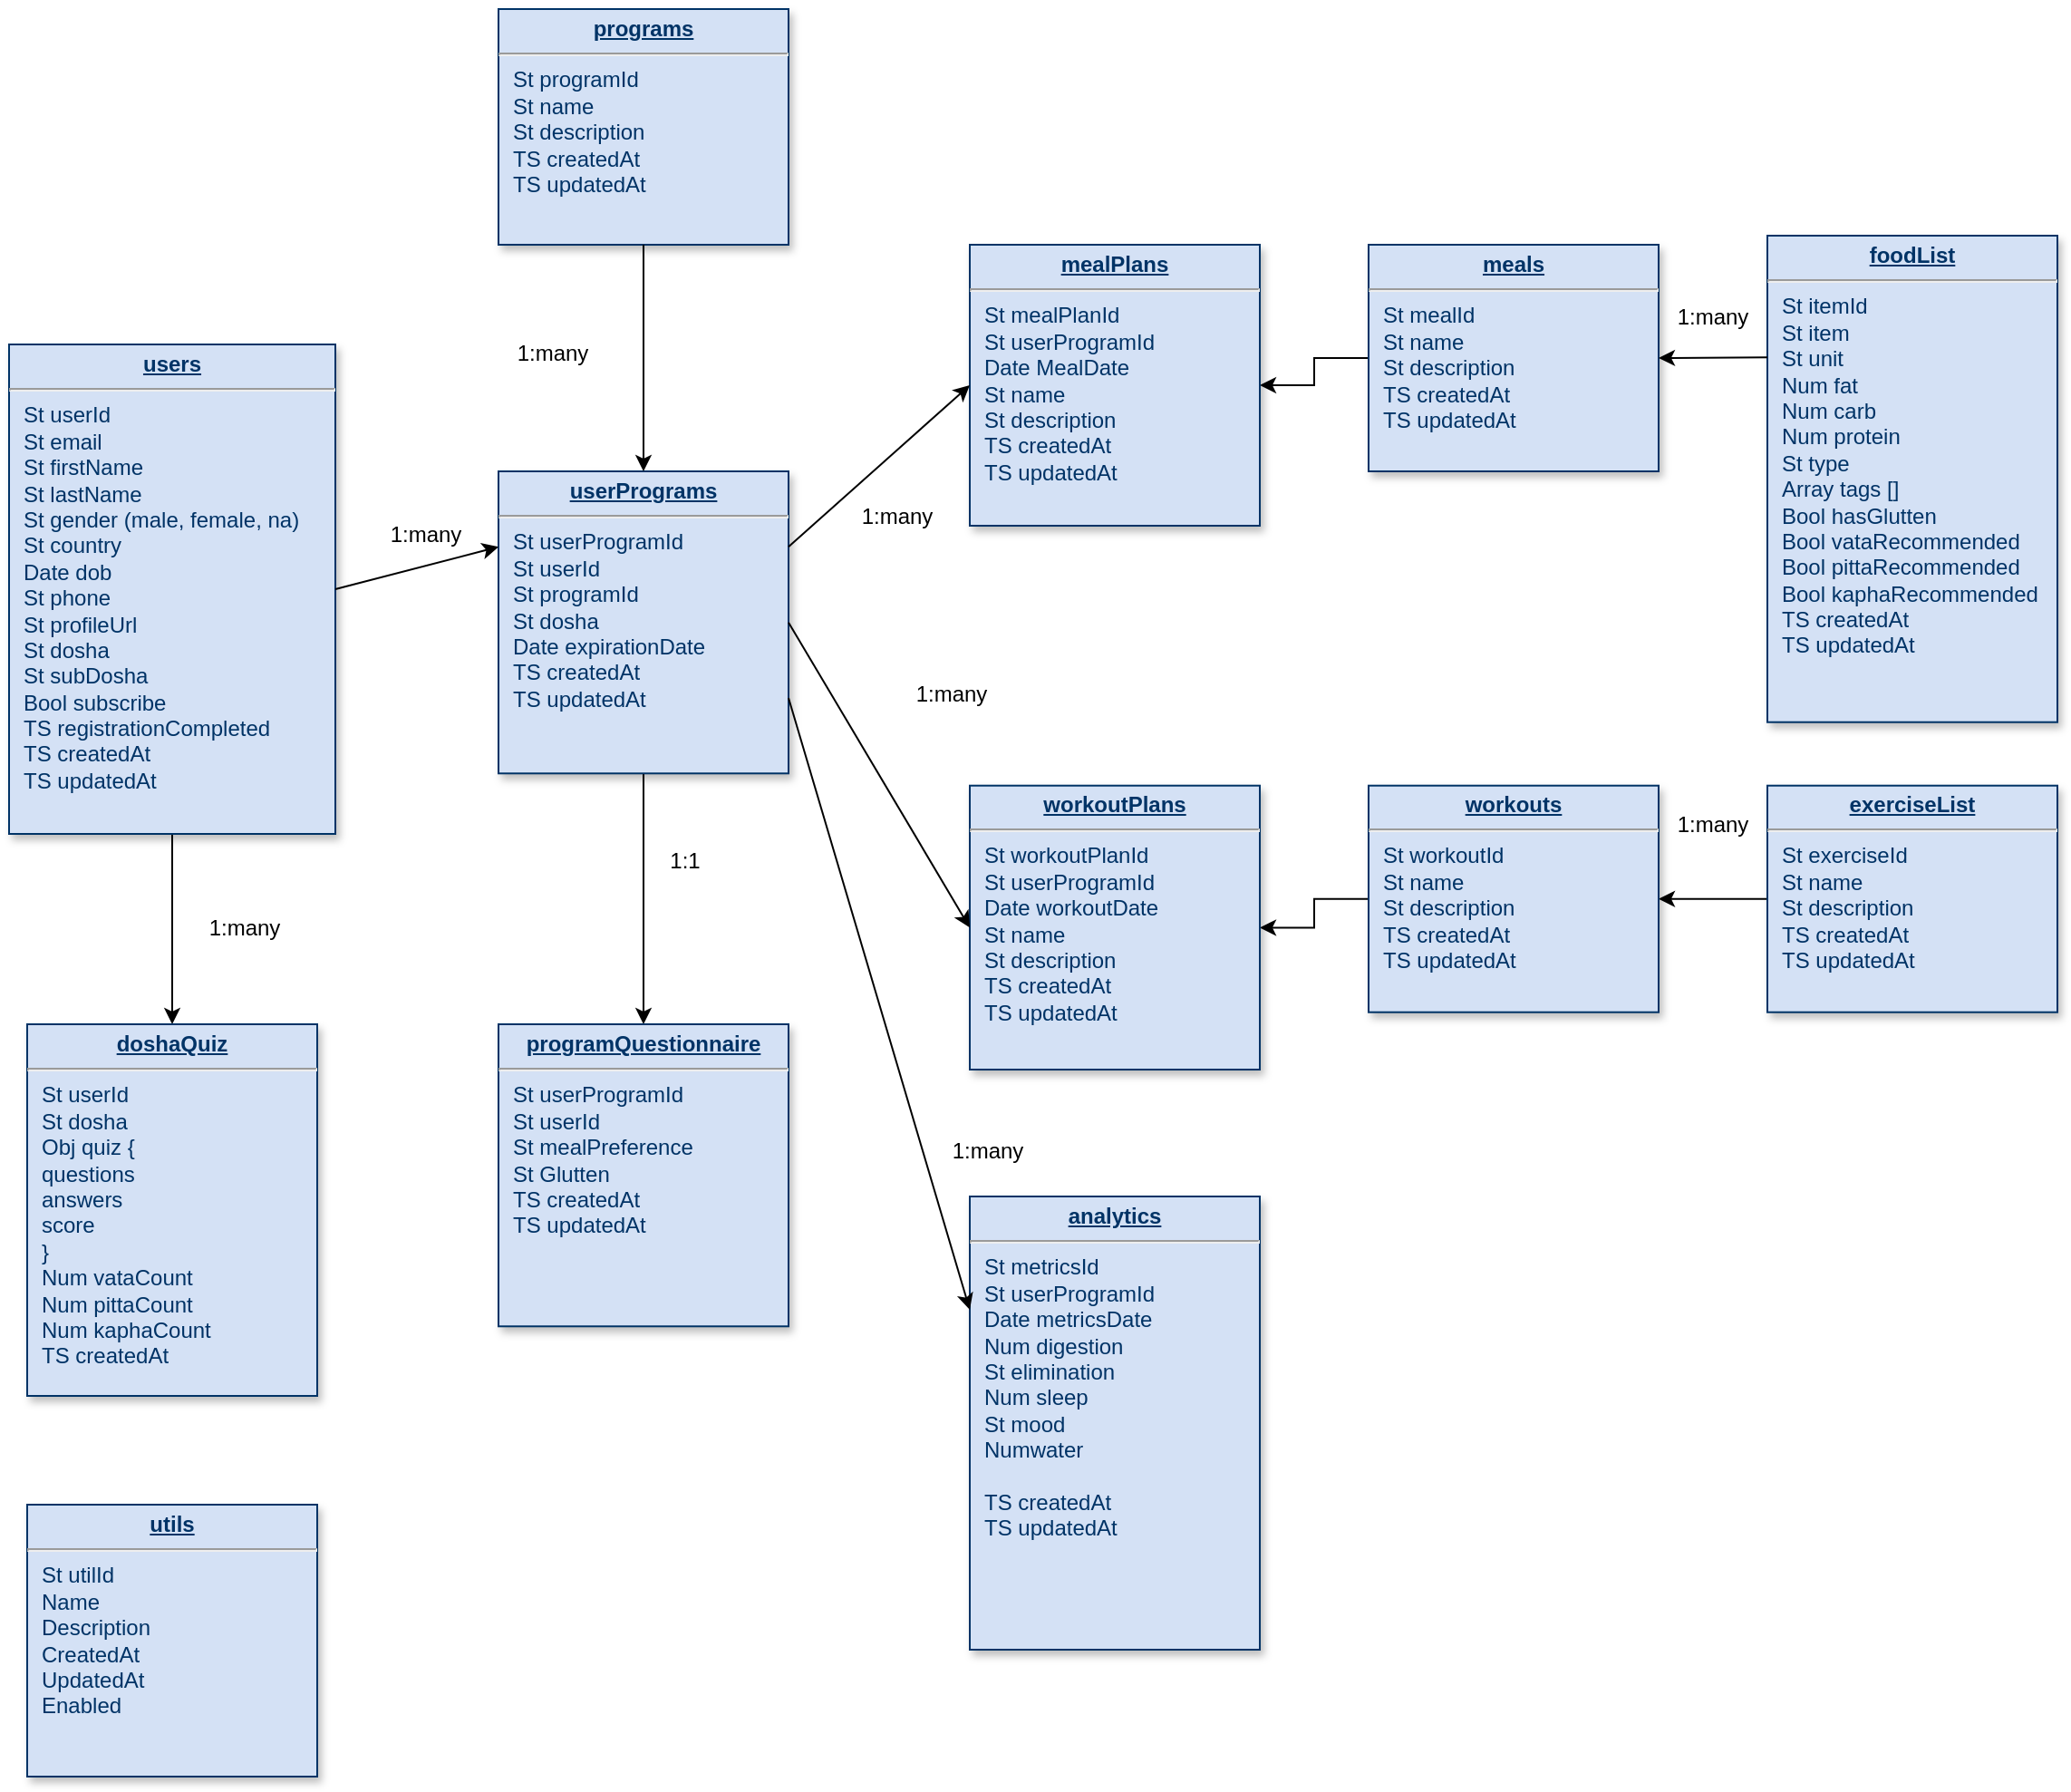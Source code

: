 <mxfile version="16.6.6" type="github">
  <diagram name="Page-1" id="efa7a0a1-bf9b-a30e-e6df-94a7791c09e9">
    <mxGraphModel dx="1194" dy="602" grid="1" gridSize="10" guides="1" tooltips="1" connect="1" arrows="1" fold="1" page="1" pageScale="1" pageWidth="826" pageHeight="1169" background="none" math="0" shadow="0">
      <root>
        <mxCell id="0" />
        <mxCell id="1" parent="0" />
        <mxCell id="19" value="&lt;p style=&quot;margin: 0px ; margin-top: 4px ; text-align: center ; text-decoration: underline&quot;&gt;&lt;b&gt;foodList&lt;/b&gt;&lt;/p&gt;&lt;hr&gt;&lt;p style=&quot;margin: 0px ; margin-left: 8px&quot;&gt;St itemId&lt;/p&gt;&lt;p style=&quot;margin: 0px ; margin-left: 8px&quot;&gt;St item&lt;br&gt;St unit&lt;/p&gt;&lt;p style=&quot;margin: 0px ; margin-left: 8px&quot;&gt;Num fat&lt;/p&gt;&lt;p style=&quot;margin: 0px ; margin-left: 8px&quot;&gt;Num carb&lt;/p&gt;&lt;p style=&quot;margin: 0px ; margin-left: 8px&quot;&gt;Num protein&lt;/p&gt;&lt;p style=&quot;margin: 0px ; margin-left: 8px&quot;&gt;St type&lt;/p&gt;&lt;p style=&quot;margin: 0px ; margin-left: 8px&quot;&gt;Array tags []&lt;/p&gt;&lt;p style=&quot;margin: 0px ; margin-left: 8px&quot;&gt;Bool hasGlutten&lt;/p&gt;&lt;p style=&quot;margin: 0px ; margin-left: 8px&quot;&gt;Bool vataRecommended&lt;/p&gt;&lt;p style=&quot;margin: 0px ; margin-left: 8px&quot;&gt;Bool pittaRecommended&lt;/p&gt;&lt;p style=&quot;margin: 0px ; margin-left: 8px&quot;&gt;Bool kaphaRecommended&lt;/p&gt;&lt;p style=&quot;margin: 0px ; margin-left: 8px&quot;&gt;TS createdAt&lt;/p&gt;&lt;p style=&quot;margin: 0px ; margin-left: 8px&quot;&gt;TS updatedAt&lt;/p&gt;" style="verticalAlign=top;align=left;overflow=fill;fontSize=12;fontFamily=Helvetica;html=1;strokeColor=#003366;shadow=1;fillColor=#D4E1F5;fontColor=#003366" parent="1" vertex="1">
          <mxGeometry x="1010" y="150" width="160" height="268.36" as="geometry" />
        </mxCell>
        <mxCell id="ca0dttrUEy-lh3DH5TVb-64" value="" style="edgeStyle=orthogonalEdgeStyle;rounded=0;orthogonalLoop=1;jettySize=auto;html=1;" parent="1" source="20" target="ca0dttrUEy-lh3DH5TVb-63" edge="1">
          <mxGeometry relative="1" as="geometry" />
        </mxCell>
        <mxCell id="20" value="&lt;p style=&quot;margin: 0px ; margin-top: 4px ; text-align: center ; text-decoration: underline&quot;&gt;&lt;strong&gt;exerciseList&lt;/strong&gt;&lt;/p&gt;&lt;hr&gt;&lt;p style=&quot;margin: 0px ; margin-left: 8px&quot;&gt;St exerciseId&lt;/p&gt;&lt;p style=&quot;margin: 0px ; margin-left: 8px&quot;&gt;St name&lt;/p&gt;&lt;p style=&quot;margin: 0px ; margin-left: 8px&quot;&gt;St description&lt;/p&gt;&lt;p style=&quot;margin: 0px ; margin-left: 8px&quot;&gt;TS createdAt&lt;/p&gt;&lt;p style=&quot;margin: 0px ; margin-left: 8px&quot;&gt;TS updatedAt&lt;/p&gt;&lt;p style=&quot;margin: 0px ; margin-left: 8px&quot;&gt;&lt;br&gt;&lt;/p&gt;" style="verticalAlign=top;align=left;overflow=fill;fontSize=12;fontFamily=Helvetica;html=1;strokeColor=#003366;shadow=1;fillColor=#D4E1F5;fontColor=#003366" parent="1" vertex="1">
          <mxGeometry x="1010" y="453.36" width="160" height="125" as="geometry" />
        </mxCell>
        <mxCell id="XQD2ef4X6ijrb7glpGXQ-118" value="" style="edgeStyle=orthogonalEdgeStyle;rounded=0;orthogonalLoop=1;jettySize=auto;html=1;" parent="1" source="21" target="XQD2ef4X6ijrb7glpGXQ-117" edge="1">
          <mxGeometry relative="1" as="geometry" />
        </mxCell>
        <mxCell id="21" value="&lt;p style=&quot;margin: 0px ; margin-top: 4px ; text-align: center ; text-decoration: underline&quot;&gt;&lt;strong&gt;users&lt;/strong&gt;&lt;/p&gt;&lt;hr&gt;&lt;p style=&quot;margin: 0px ; margin-left: 8px&quot;&gt;St userId&lt;/p&gt;&lt;p style=&quot;margin: 0px ; margin-left: 8px&quot;&gt;St email&lt;/p&gt;&lt;p style=&quot;margin: 0px ; margin-left: 8px&quot;&gt;St firstName&lt;/p&gt;&lt;p style=&quot;margin: 0px ; margin-left: 8px&quot;&gt;St lastName&lt;/p&gt;&lt;p style=&quot;margin: 0px ; margin-left: 8px&quot;&gt;St gender (male, female, na)&lt;/p&gt;&lt;p style=&quot;margin: 0px ; margin-left: 8px&quot;&gt;St country&lt;/p&gt;&lt;p style=&quot;margin: 0px ; margin-left: 8px&quot;&gt;Date dob&lt;/p&gt;&lt;p style=&quot;margin: 0px ; margin-left: 8px&quot;&gt;St phone&lt;/p&gt;&lt;p style=&quot;margin: 0px ; margin-left: 8px&quot;&gt;St profileUrl&lt;/p&gt;&lt;p style=&quot;margin: 0px ; margin-left: 8px&quot;&gt;St dosha&lt;/p&gt;&lt;p style=&quot;margin: 0px ; margin-left: 8px&quot;&gt;St subDosha&lt;/p&gt;&lt;p style=&quot;margin: 0px ; margin-left: 8px&quot;&gt;Bool subscribe&lt;/p&gt;&lt;p style=&quot;margin: 0px ; margin-left: 8px&quot;&gt;TS registrationCompleted&lt;/p&gt;&lt;p style=&quot;margin: 0px ; margin-left: 8px&quot;&gt;TS createdAt&lt;/p&gt;&lt;p style=&quot;margin: 0px ; margin-left: 8px&quot;&gt;TS updatedAt&lt;/p&gt;" style="verticalAlign=top;align=left;overflow=fill;fontSize=12;fontFamily=Helvetica;html=1;strokeColor=#003366;shadow=1;fillColor=#D4E1F5;fontColor=#003366" parent="1" vertex="1">
          <mxGeometry x="40" y="210" width="180" height="270" as="geometry" />
        </mxCell>
        <mxCell id="24" value="&lt;p style=&quot;margin: 0px ; margin-top: 4px ; text-align: center ; text-decoration: underline&quot;&gt;&lt;strong&gt;utils&lt;/strong&gt;&lt;/p&gt;&lt;hr&gt;&lt;p style=&quot;margin: 0px ; margin-left: 8px&quot;&gt;St utilId&lt;/p&gt;&lt;p style=&quot;margin: 0px ; margin-left: 8px&quot;&gt;Name&lt;/p&gt;&lt;p style=&quot;margin: 0px ; margin-left: 8px&quot;&gt;Description&lt;/p&gt;&lt;p style=&quot;margin: 0px ; margin-left: 8px&quot;&gt;CreatedAt&lt;/p&gt;&lt;p style=&quot;margin: 0px ; margin-left: 8px&quot;&gt;UpdatedAt&lt;/p&gt;&lt;p style=&quot;margin: 0px ; margin-left: 8px&quot;&gt;Enabled&lt;/p&gt;" style="verticalAlign=top;align=left;overflow=fill;fontSize=12;fontFamily=Helvetica;html=1;strokeColor=#003366;shadow=1;fillColor=#D4E1F5;fontColor=#003366" parent="1" vertex="1">
          <mxGeometry x="50.0" y="850.0" width="160" height="150" as="geometry" />
        </mxCell>
        <mxCell id="XQD2ef4X6ijrb7glpGXQ-117" value="&lt;p style=&quot;margin: 0px ; margin-top: 4px ; text-align: center ; text-decoration: underline&quot;&gt;&lt;strong&gt;doshaQuiz&lt;/strong&gt;&lt;/p&gt;&lt;hr&gt;&lt;p style=&quot;margin: 0px ; margin-left: 8px&quot;&gt;St userId&lt;/p&gt;&lt;p style=&quot;margin: 0px ; margin-left: 8px&quot;&gt;St dosha&lt;/p&gt;&lt;p style=&quot;margin: 0px ; margin-left: 8px&quot;&gt;Obj quiz {&lt;/p&gt;&lt;p style=&quot;margin: 0px ; margin-left: 8px&quot;&gt;questions&lt;/p&gt;&lt;p style=&quot;margin: 0px ; margin-left: 8px&quot;&gt;answers&lt;/p&gt;&lt;p style=&quot;margin: 0px ; margin-left: 8px&quot;&gt;score&lt;/p&gt;&lt;p style=&quot;margin: 0px ; margin-left: 8px&quot;&gt;}&lt;/p&gt;&lt;p style=&quot;margin: 0px ; margin-left: 8px&quot;&gt;Num vataCount&lt;/p&gt;&lt;p style=&quot;margin: 0px ; margin-left: 8px&quot;&gt;Num pittaCount&lt;/p&gt;&lt;p style=&quot;margin: 0px ; margin-left: 8px&quot;&gt;Num kaphaCount&lt;/p&gt;&lt;p style=&quot;margin: 0px ; margin-left: 8px&quot;&gt;TS createdAt&lt;/p&gt;" style="verticalAlign=top;align=left;overflow=fill;fontSize=12;fontFamily=Helvetica;html=1;strokeColor=#003366;shadow=1;fillColor=#D4E1F5;fontColor=#003366" parent="1" vertex="1">
          <mxGeometry x="50" y="585" width="160" height="205" as="geometry" />
        </mxCell>
        <mxCell id="ca0dttrUEy-lh3DH5TVb-58" value="" style="edgeStyle=orthogonalEdgeStyle;rounded=0;orthogonalLoop=1;jettySize=auto;html=1;" parent="1" source="ca0dttrUEy-lh3DH5TVb-55" target="ca0dttrUEy-lh3DH5TVb-57" edge="1">
          <mxGeometry relative="1" as="geometry" />
        </mxCell>
        <mxCell id="ca0dttrUEy-lh3DH5TVb-55" value="&lt;p style=&quot;margin: 0px ; margin-top: 4px ; text-align: center ; text-decoration: underline&quot;&gt;&lt;strong&gt;meals&lt;/strong&gt;&lt;/p&gt;&lt;hr&gt;&lt;p style=&quot;margin: 0px ; margin-left: 8px&quot;&gt;St mealId&lt;/p&gt;&lt;p style=&quot;margin: 0px ; margin-left: 8px&quot;&gt;St name&lt;/p&gt;&lt;p style=&quot;margin: 0px ; margin-left: 8px&quot;&gt;St description&lt;/p&gt;&lt;p style=&quot;margin: 0px ; margin-left: 8px&quot;&gt;TS createdAt&lt;/p&gt;&lt;p style=&quot;margin: 0px ; margin-left: 8px&quot;&gt;TS updatedAt&lt;/p&gt;&lt;p style=&quot;margin: 0px ; margin-left: 8px&quot;&gt;&lt;br&gt;&lt;/p&gt;" style="verticalAlign=top;align=left;overflow=fill;fontSize=12;fontFamily=Helvetica;html=1;strokeColor=#003366;shadow=1;fillColor=#D4E1F5;fontColor=#003366" parent="1" vertex="1">
          <mxGeometry x="790" y="155.0" width="160" height="125" as="geometry" />
        </mxCell>
        <mxCell id="ca0dttrUEy-lh3DH5TVb-57" value="&lt;p style=&quot;margin: 0px ; margin-top: 4px ; text-align: center ; text-decoration: underline&quot;&gt;&lt;b&gt;mealPlans&lt;/b&gt;&lt;/p&gt;&lt;hr&gt;&lt;p style=&quot;margin: 0px ; margin-left: 8px&quot;&gt;St mealPlanId&lt;/p&gt;&lt;p style=&quot;margin: 0px ; margin-left: 8px&quot;&gt;St userProgramId&lt;/p&gt;&lt;p style=&quot;margin: 0px ; margin-left: 8px&quot;&gt;Date MealDate&lt;/p&gt;&lt;p style=&quot;margin: 0px ; margin-left: 8px&quot;&gt;St name&lt;/p&gt;&lt;p style=&quot;margin: 0px ; margin-left: 8px&quot;&gt;St description&lt;/p&gt;&lt;p style=&quot;margin: 0px ; margin-left: 8px&quot;&gt;TS createdAt&lt;/p&gt;&lt;p style=&quot;margin: 0px ; margin-left: 8px&quot;&gt;TS updatedAt&lt;/p&gt;&lt;p style=&quot;margin: 0px ; margin-left: 8px&quot;&gt;&lt;br&gt;&lt;/p&gt;" style="verticalAlign=top;align=left;overflow=fill;fontSize=12;fontFamily=Helvetica;html=1;strokeColor=#003366;shadow=1;fillColor=#D4E1F5;fontColor=#003366" parent="1" vertex="1">
          <mxGeometry x="570" y="155" width="160" height="155" as="geometry" />
        </mxCell>
        <mxCell id="ca0dttrUEy-lh3DH5TVb-60" value="" style="endArrow=classic;html=1;rounded=0;entryX=1;entryY=0.5;entryDx=0;entryDy=0;exitX=0;exitY=0.25;exitDx=0;exitDy=0;" parent="1" source="19" target="ca0dttrUEy-lh3DH5TVb-55" edge="1">
          <mxGeometry width="50" height="50" relative="1" as="geometry">
            <mxPoint x="990" y="283.36" as="sourcePoint" />
            <mxPoint x="960" y="233.36" as="targetPoint" />
          </mxGeometry>
        </mxCell>
        <mxCell id="ca0dttrUEy-lh3DH5TVb-66" value="" style="edgeStyle=orthogonalEdgeStyle;rounded=0;orthogonalLoop=1;jettySize=auto;html=1;" parent="1" source="ca0dttrUEy-lh3DH5TVb-63" target="ca0dttrUEy-lh3DH5TVb-65" edge="1">
          <mxGeometry relative="1" as="geometry" />
        </mxCell>
        <mxCell id="ca0dttrUEy-lh3DH5TVb-63" value="&lt;p style=&quot;margin: 0px ; margin-top: 4px ; text-align: center ; text-decoration: underline&quot;&gt;&lt;strong&gt;workouts&lt;/strong&gt;&lt;/p&gt;&lt;hr&gt;&lt;p style=&quot;margin: 0px ; margin-left: 8px&quot;&gt;St workoutId&lt;/p&gt;&lt;p style=&quot;margin: 0px ; margin-left: 8px&quot;&gt;St name&lt;/p&gt;&lt;p style=&quot;margin: 0px ; margin-left: 8px&quot;&gt;St description&lt;/p&gt;&lt;p style=&quot;margin: 0px ; margin-left: 8px&quot;&gt;TS createdAt&lt;/p&gt;&lt;p style=&quot;margin: 0px ; margin-left: 8px&quot;&gt;TS updatedAt&lt;/p&gt;&lt;p style=&quot;margin: 0px ; margin-left: 8px&quot;&gt;&lt;br&gt;&lt;/p&gt;" style="verticalAlign=top;align=left;overflow=fill;fontSize=12;fontFamily=Helvetica;html=1;strokeColor=#003366;shadow=1;fillColor=#D4E1F5;fontColor=#003366" parent="1" vertex="1">
          <mxGeometry x="790" y="453.36" width="160" height="125" as="geometry" />
        </mxCell>
        <object label="" id="ca0dttrUEy-lh3DH5TVb-77">
          <mxCell style="edgeStyle=orthogonalEdgeStyle;rounded=0;orthogonalLoop=1;jettySize=auto;html=1;" parent="1" source="ca0dttrUEy-lh3DH5TVb-67" target="ca0dttrUEy-lh3DH5TVb-76" edge="1">
            <mxGeometry relative="1" as="geometry" />
          </mxCell>
        </object>
        <mxCell id="ca0dttrUEy-lh3DH5TVb-67" value="&lt;p style=&quot;margin: 0px ; margin-top: 4px ; text-align: center ; text-decoration: underline&quot;&gt;&lt;b&gt;userPrograms&lt;/b&gt;&lt;/p&gt;&lt;hr&gt;&lt;p style=&quot;margin: 0px ; margin-left: 8px&quot;&gt;St userProgramId&lt;/p&gt;&lt;p style=&quot;margin: 0px ; margin-left: 8px&quot;&gt;St userId&lt;/p&gt;&lt;p style=&quot;margin: 0px ; margin-left: 8px&quot;&gt;St programId&lt;/p&gt;&lt;p style=&quot;margin: 0px ; margin-left: 8px&quot;&gt;St dosha&lt;/p&gt;&lt;p style=&quot;margin: 0px ; margin-left: 8px&quot;&gt;Date expirationDate&lt;/p&gt;&lt;p style=&quot;margin: 0px ; margin-left: 8px&quot;&gt;TS createdAt&lt;/p&gt;&lt;p style=&quot;margin: 0px ; margin-left: 8px&quot;&gt;TS updatedAt&lt;/p&gt;&lt;p style=&quot;margin: 0px ; margin-left: 8px&quot;&gt;&lt;br&gt;&lt;/p&gt;" style="verticalAlign=top;align=left;overflow=fill;fontSize=12;fontFamily=Helvetica;html=1;strokeColor=#003366;shadow=1;fillColor=#D4E1F5;fontColor=#003366" parent="1" vertex="1">
          <mxGeometry x="310" y="280" width="160" height="166.64" as="geometry" />
        </mxCell>
        <mxCell id="ca0dttrUEy-lh3DH5TVb-69" value="&lt;p style=&quot;margin: 0px ; margin-top: 4px ; text-align: center ; text-decoration: underline&quot;&gt;&lt;b&gt;programs&lt;/b&gt;&lt;/p&gt;&lt;hr&gt;&lt;p style=&quot;margin: 0px ; margin-left: 8px&quot;&gt;St programId&lt;/p&gt;&lt;p style=&quot;margin: 0px ; margin-left: 8px&quot;&gt;St name&lt;/p&gt;&lt;p style=&quot;margin: 0px ; margin-left: 8px&quot;&gt;St description&lt;/p&gt;&lt;p style=&quot;margin: 0px ; margin-left: 8px&quot;&gt;TS createdAt&lt;/p&gt;&lt;p style=&quot;margin: 0px ; margin-left: 8px&quot;&gt;TS updatedAt&lt;/p&gt;&lt;p style=&quot;margin: 0px ; margin-left: 8px&quot;&gt;&lt;br&gt;&lt;/p&gt;" style="verticalAlign=top;align=left;overflow=fill;fontSize=12;fontFamily=Helvetica;html=1;strokeColor=#003366;shadow=1;fillColor=#D4E1F5;fontColor=#003366" parent="1" vertex="1">
          <mxGeometry x="310" y="25" width="160" height="130" as="geometry" />
        </mxCell>
        <mxCell id="ca0dttrUEy-lh3DH5TVb-71" value="" style="endArrow=classic;html=1;rounded=0;exitX=0.5;exitY=1;exitDx=0;exitDy=0;entryX=0.5;entryY=0;entryDx=0;entryDy=0;" parent="1" source="ca0dttrUEy-lh3DH5TVb-69" target="ca0dttrUEy-lh3DH5TVb-67" edge="1">
          <mxGeometry width="50" height="50" relative="1" as="geometry">
            <mxPoint x="490" y="260" as="sourcePoint" />
            <mxPoint x="540" y="210" as="targetPoint" />
          </mxGeometry>
        </mxCell>
        <mxCell id="ca0dttrUEy-lh3DH5TVb-65" value="&lt;p style=&quot;margin: 0px ; margin-top: 4px ; text-align: center ; text-decoration: underline&quot;&gt;&lt;b&gt;workoutPlans&lt;/b&gt;&lt;/p&gt;&lt;hr&gt;&lt;p style=&quot;margin: 0px ; margin-left: 8px&quot;&gt;St workoutPlanId&lt;/p&gt;&lt;p style=&quot;margin: 0px ; margin-left: 8px&quot;&gt;St userProgramId&lt;/p&gt;&lt;p style=&quot;margin: 0px ; margin-left: 8px&quot;&gt;Date workoutDate&lt;/p&gt;&lt;p style=&quot;margin: 0px ; margin-left: 8px&quot;&gt;St name&lt;/p&gt;&lt;p style=&quot;margin: 0px ; margin-left: 8px&quot;&gt;St description&lt;/p&gt;&lt;p style=&quot;margin: 0px ; margin-left: 8px&quot;&gt;TS createdAt&lt;/p&gt;&lt;p style=&quot;margin: 0px ; margin-left: 8px&quot;&gt;TS updatedAt&lt;/p&gt;&lt;p style=&quot;margin: 0px ; margin-left: 8px&quot;&gt;&lt;br&gt;&lt;/p&gt;" style="verticalAlign=top;align=left;overflow=fill;fontSize=12;fontFamily=Helvetica;html=1;strokeColor=#003366;shadow=1;fillColor=#D4E1F5;fontColor=#003366" parent="1" vertex="1">
          <mxGeometry x="570" y="453.36" width="160" height="156.64" as="geometry" />
        </mxCell>
        <mxCell id="ca0dttrUEy-lh3DH5TVb-73" value="" style="endArrow=classic;html=1;rounded=0;exitX=1;exitY=0.25;exitDx=0;exitDy=0;entryX=0;entryY=0.5;entryDx=0;entryDy=0;" parent="1" source="ca0dttrUEy-lh3DH5TVb-67" target="ca0dttrUEy-lh3DH5TVb-57" edge="1">
          <mxGeometry width="50" height="50" relative="1" as="geometry">
            <mxPoint x="520" y="330" as="sourcePoint" />
            <mxPoint x="620" y="360" as="targetPoint" />
          </mxGeometry>
        </mxCell>
        <mxCell id="ca0dttrUEy-lh3DH5TVb-74" value="" style="endArrow=classic;html=1;rounded=0;entryX=0;entryY=0.5;entryDx=0;entryDy=0;exitX=1;exitY=0.5;exitDx=0;exitDy=0;" parent="1" source="ca0dttrUEy-lh3DH5TVb-67" target="ca0dttrUEy-lh3DH5TVb-65" edge="1">
          <mxGeometry width="50" height="50" relative="1" as="geometry">
            <mxPoint x="510" y="330" as="sourcePoint" />
            <mxPoint x="620" y="360" as="targetPoint" />
          </mxGeometry>
        </mxCell>
        <mxCell id="ca0dttrUEy-lh3DH5TVb-75" value="" style="endArrow=classic;html=1;rounded=0;entryX=0;entryY=0.25;entryDx=0;entryDy=0;exitX=1;exitY=0.5;exitDx=0;exitDy=0;" parent="1" source="21" target="ca0dttrUEy-lh3DH5TVb-67" edge="1">
          <mxGeometry width="50" height="50" relative="1" as="geometry">
            <mxPoint x="230" y="340" as="sourcePoint" />
            <mxPoint x="370" y="200" as="targetPoint" />
          </mxGeometry>
        </mxCell>
        <mxCell id="ca0dttrUEy-lh3DH5TVb-76" value="&lt;p style=&quot;margin: 0px ; margin-top: 4px ; text-align: center ; text-decoration: underline&quot;&gt;&lt;b&gt;programQuestionnaire&lt;/b&gt;&lt;/p&gt;&lt;hr&gt;&lt;p style=&quot;margin: 0px ; margin-left: 8px&quot;&gt;St userProgramId&lt;/p&gt;&lt;p style=&quot;margin: 0px ; margin-left: 8px&quot;&gt;St userId&lt;/p&gt;&lt;p style=&quot;margin: 0px ; margin-left: 8px&quot;&gt;St mealPreference&lt;/p&gt;&lt;p style=&quot;margin: 0px ; margin-left: 8px&quot;&gt;St Glutten&lt;/p&gt;&lt;p style=&quot;margin: 0px ; margin-left: 8px&quot;&gt;TS createdAt&lt;/p&gt;&lt;p style=&quot;margin: 0px ; margin-left: 8px&quot;&gt;TS updatedAt&lt;/p&gt;&lt;p style=&quot;margin: 0px ; margin-left: 8px&quot;&gt;&lt;br&gt;&lt;/p&gt;" style="verticalAlign=top;align=left;overflow=fill;fontSize=12;fontFamily=Helvetica;html=1;strokeColor=#003366;shadow=1;fillColor=#D4E1F5;fontColor=#003366" parent="1" vertex="1">
          <mxGeometry x="310" y="585" width="160" height="166.64" as="geometry" />
        </mxCell>
        <mxCell id="ca0dttrUEy-lh3DH5TVb-78" value="1:1" style="text;html=1;strokeColor=none;fillColor=none;align=center;verticalAlign=middle;whiteSpace=wrap;rounded=0;" parent="1" vertex="1">
          <mxGeometry x="383" y="480" width="60" height="30" as="geometry" />
        </mxCell>
        <mxCell id="ca0dttrUEy-lh3DH5TVb-80" value="1:many" style="text;html=1;strokeColor=none;fillColor=none;align=center;verticalAlign=middle;whiteSpace=wrap;rounded=0;" parent="1" vertex="1">
          <mxGeometry x="530" y="388.36" width="60" height="30" as="geometry" />
        </mxCell>
        <mxCell id="ca0dttrUEy-lh3DH5TVb-81" value="1:many" style="text;html=1;strokeColor=none;fillColor=none;align=center;verticalAlign=middle;whiteSpace=wrap;rounded=0;" parent="1" vertex="1">
          <mxGeometry x="500" y="290" width="60" height="30" as="geometry" />
        </mxCell>
        <mxCell id="ca0dttrUEy-lh3DH5TVb-82" value="1:many" style="text;html=1;strokeColor=none;fillColor=none;align=center;verticalAlign=middle;whiteSpace=wrap;rounded=0;" parent="1" vertex="1">
          <mxGeometry x="140" y="516.68" width="60" height="30" as="geometry" />
        </mxCell>
        <mxCell id="ca0dttrUEy-lh3DH5TVb-83" value="1:many" style="text;html=1;strokeColor=none;fillColor=none;align=center;verticalAlign=middle;whiteSpace=wrap;rounded=0;" parent="1" vertex="1">
          <mxGeometry x="240" y="300" width="60" height="30" as="geometry" />
        </mxCell>
        <mxCell id="ca0dttrUEy-lh3DH5TVb-84" value="1:many" style="text;html=1;strokeColor=none;fillColor=none;align=center;verticalAlign=middle;whiteSpace=wrap;rounded=0;" parent="1" vertex="1">
          <mxGeometry x="320" y="200" width="40" height="30" as="geometry" />
        </mxCell>
        <mxCell id="ca0dttrUEy-lh3DH5TVb-85" value="1:many" style="text;html=1;strokeColor=none;fillColor=none;align=center;verticalAlign=middle;whiteSpace=wrap;rounded=0;" parent="1" vertex="1">
          <mxGeometry x="950" y="180" width="60" height="30" as="geometry" />
        </mxCell>
        <mxCell id="ca0dttrUEy-lh3DH5TVb-87" value="1:many" style="text;html=1;strokeColor=none;fillColor=none;align=center;verticalAlign=middle;whiteSpace=wrap;rounded=0;" parent="1" vertex="1">
          <mxGeometry x="950" y="460" width="60" height="30" as="geometry" />
        </mxCell>
        <mxCell id="ca0dttrUEy-lh3DH5TVb-88" value="&lt;p style=&quot;margin: 0px ; margin-top: 4px ; text-align: center ; text-decoration: underline&quot;&gt;&lt;strong&gt;analytics&lt;/strong&gt;&lt;/p&gt;&lt;hr&gt;&lt;p style=&quot;margin: 0px ; margin-left: 8px&quot;&gt;St metricsId&lt;/p&gt;&lt;p style=&quot;margin: 0px ; margin-left: 8px&quot;&gt;St userProgramId&lt;/p&gt;&lt;p style=&quot;margin: 0px ; margin-left: 8px&quot;&gt;Date metricsDate&lt;/p&gt;&lt;p style=&quot;margin: 0px ; margin-left: 8px&quot;&gt;Num digestion&lt;/p&gt;&lt;p style=&quot;margin: 0px ; margin-left: 8px&quot;&gt;St elimination&lt;/p&gt;&lt;p style=&quot;margin: 0px ; margin-left: 8px&quot;&gt;Num sleep&lt;/p&gt;&lt;p style=&quot;margin: 0px ; margin-left: 8px&quot;&gt;St mood&lt;/p&gt;&lt;p style=&quot;margin: 0px ; margin-left: 8px&quot;&gt;Numwater&amp;nbsp;&lt;/p&gt;&lt;p style=&quot;margin: 0px ; margin-left: 8px&quot;&gt;&lt;br&gt;&lt;/p&gt;&lt;p style=&quot;margin: 0px ; margin-left: 8px&quot;&gt;TS createdAt&lt;/p&gt;&lt;p style=&quot;margin: 0px ; margin-left: 8px&quot;&gt;TS updatedAt&lt;/p&gt;&lt;p style=&quot;margin: 0px ; margin-left: 8px&quot;&gt;&lt;br&gt;&lt;/p&gt;" style="verticalAlign=top;align=left;overflow=fill;fontSize=12;fontFamily=Helvetica;html=1;strokeColor=#003366;shadow=1;fillColor=#D4E1F5;fontColor=#003366" parent="1" vertex="1">
          <mxGeometry x="570" y="680" width="160" height="250" as="geometry" />
        </mxCell>
        <mxCell id="ca0dttrUEy-lh3DH5TVb-90" value="" style="endArrow=classic;html=1;rounded=0;entryX=0;entryY=0.25;entryDx=0;entryDy=0;exitX=1;exitY=0.75;exitDx=0;exitDy=0;" parent="1" source="ca0dttrUEy-lh3DH5TVb-67" target="ca0dttrUEy-lh3DH5TVb-88" edge="1">
          <mxGeometry width="50" height="50" relative="1" as="geometry">
            <mxPoint x="460" y="556.68" as="sourcePoint" />
            <mxPoint x="510" y="506.68" as="targetPoint" />
          </mxGeometry>
        </mxCell>
        <mxCell id="ca0dttrUEy-lh3DH5TVb-91" value="1:many" style="text;html=1;strokeColor=none;fillColor=none;align=center;verticalAlign=middle;whiteSpace=wrap;rounded=0;" parent="1" vertex="1">
          <mxGeometry x="550" y="640" width="60" height="30" as="geometry" />
        </mxCell>
      </root>
    </mxGraphModel>
  </diagram>
</mxfile>
